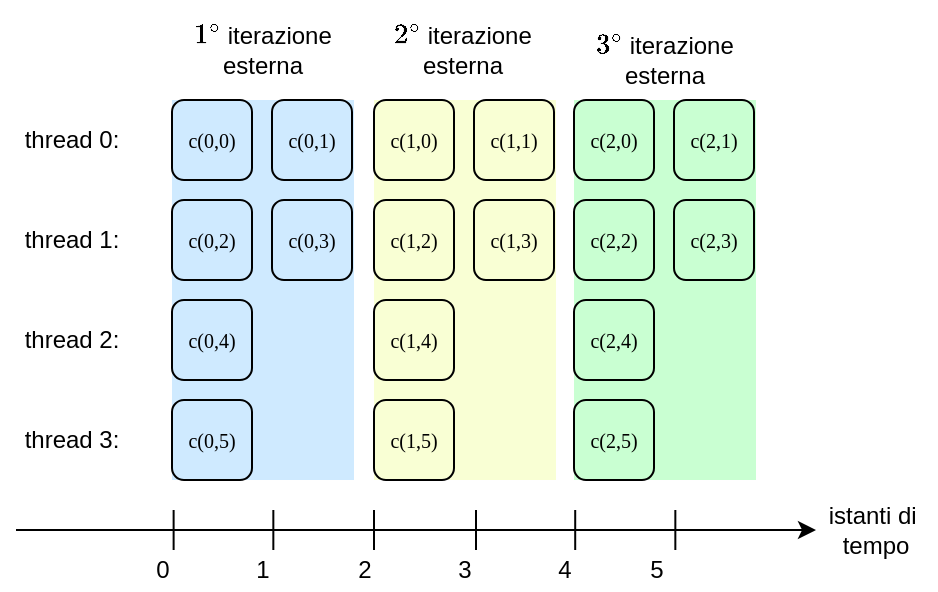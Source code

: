 <mxfile version="24.7.17">
  <diagram name="Pagina-1" id="r82ZDPYSJw3-WVpSnr3U">
    <mxGraphModel dx="802" dy="461" grid="1" gridSize="10" guides="1" tooltips="1" connect="1" arrows="1" fold="1" page="1" pageScale="1" pageWidth="827" pageHeight="1169" math="1" shadow="0">
      <root>
        <mxCell id="0" />
        <mxCell id="1" parent="0" />
        <mxCell id="0NcazuiiNFSr5XM73g2q-91" value="" style="rounded=0;whiteSpace=wrap;html=1;fillColor=#F9FFD4;strokeColor=none;gradientColor=none;" parent="1" vertex="1">
          <mxGeometry x="460" y="240" width="91" height="190" as="geometry" />
        </mxCell>
        <mxCell id="0NcazuiiNFSr5XM73g2q-92" value="" style="rounded=0;whiteSpace=wrap;html=1;fillColor=#C9FFD2;strokeColor=none;gradientColor=none;" parent="1" vertex="1">
          <mxGeometry x="560" y="240" width="91" height="190" as="geometry" />
        </mxCell>
        <mxCell id="0NcazuiiNFSr5XM73g2q-93" value="" style="rounded=0;whiteSpace=wrap;html=1;fillColor=#CFEAFF;strokeColor=none;gradientColor=none;" parent="1" vertex="1">
          <mxGeometry x="359" y="240" width="91" height="190" as="geometry" />
        </mxCell>
        <mxCell id="0NcazuiiNFSr5XM73g2q-94" value="thread 0:" style="text;html=1;align=center;verticalAlign=middle;whiteSpace=wrap;rounded=0;" parent="1" vertex="1">
          <mxGeometry x="279" y="240" width="60" height="40" as="geometry" />
        </mxCell>
        <mxCell id="0NcazuiiNFSr5XM73g2q-95" value="thread 1:" style="text;html=1;align=center;verticalAlign=middle;whiteSpace=wrap;rounded=0;" parent="1" vertex="1">
          <mxGeometry x="279" y="290" width="60" height="40" as="geometry" />
        </mxCell>
        <mxCell id="0NcazuiiNFSr5XM73g2q-96" value="thread 2:" style="text;html=1;align=center;verticalAlign=middle;whiteSpace=wrap;rounded=0;" parent="1" vertex="1">
          <mxGeometry x="279" y="340" width="60" height="40" as="geometry" />
        </mxCell>
        <mxCell id="0NcazuiiNFSr5XM73g2q-97" value="thread 3:" style="text;html=1;align=center;verticalAlign=middle;whiteSpace=wrap;rounded=0;fontColor=#000000;" parent="1" vertex="1">
          <mxGeometry x="279" y="390" width="60" height="40" as="geometry" />
        </mxCell>
        <mxCell id="0NcazuiiNFSr5XM73g2q-98" value="c(0,0)" style="rounded=1;whiteSpace=wrap;html=1;fillColor=none;fontFamily=Lucida Console;fontSize=10;" parent="1" vertex="1">
          <mxGeometry x="359" y="240" width="40" height="40" as="geometry" />
        </mxCell>
        <mxCell id="0NcazuiiNFSr5XM73g2q-99" value="&lt;span style=&quot;font-family: &amp;quot;Lucida Console&amp;quot;; font-size: 10px;&quot;&gt;c(0,1)&lt;/span&gt;" style="rounded=1;whiteSpace=wrap;html=1;fillColor=none;" parent="1" vertex="1">
          <mxGeometry x="409" y="240" width="40" height="40" as="geometry" />
        </mxCell>
        <mxCell id="0NcazuiiNFSr5XM73g2q-100" value="c(0,2)" style="rounded=1;whiteSpace=wrap;html=1;fillColor=none;fontFamily=Lucida Console;fontSize=10;" parent="1" vertex="1">
          <mxGeometry x="359" y="290" width="40" height="40" as="geometry" />
        </mxCell>
        <mxCell id="0NcazuiiNFSr5XM73g2q-101" value="&lt;span style=&quot;font-family: &amp;quot;Lucida Console&amp;quot;; font-size: 10px;&quot;&gt;c(0,3)&lt;/span&gt;" style="rounded=1;whiteSpace=wrap;html=1;fillColor=none;" parent="1" vertex="1">
          <mxGeometry x="409" y="290" width="40" height="40" as="geometry" />
        </mxCell>
        <mxCell id="0NcazuiiNFSr5XM73g2q-102" value="c(0,4)" style="rounded=1;whiteSpace=wrap;html=1;fillColor=none;fontFamily=Lucida Console;fontSize=10;" parent="1" vertex="1">
          <mxGeometry x="359" y="340" width="40" height="40" as="geometry" />
        </mxCell>
        <mxCell id="0NcazuiiNFSr5XM73g2q-103" value="c(0,5)" style="rounded=1;whiteSpace=wrap;html=1;fillColor=none;fontFamily=Lucida Console;fontSize=10;" parent="1" vertex="1">
          <mxGeometry x="359" y="390" width="40" height="40" as="geometry" />
        </mxCell>
        <mxCell id="0NcazuiiNFSr5XM73g2q-104" value="c(1,0)" style="rounded=1;whiteSpace=wrap;html=1;fillColor=none;fontFamily=Lucida Console;fontSize=10;" parent="1" vertex="1">
          <mxGeometry x="460" y="240" width="40" height="40" as="geometry" />
        </mxCell>
        <mxCell id="0NcazuiiNFSr5XM73g2q-105" value="&lt;span style=&quot;font-family: &amp;quot;Lucida Console&amp;quot;; font-size: 10px;&quot;&gt;c(1,1)&lt;/span&gt;" style="rounded=1;whiteSpace=wrap;html=1;fillColor=none;" parent="1" vertex="1">
          <mxGeometry x="510" y="240" width="40" height="40" as="geometry" />
        </mxCell>
        <mxCell id="0NcazuiiNFSr5XM73g2q-106" value="c(1,2)" style="rounded=1;whiteSpace=wrap;html=1;fillColor=none;fontFamily=Lucida Console;fontSize=10;" parent="1" vertex="1">
          <mxGeometry x="460" y="290" width="40" height="40" as="geometry" />
        </mxCell>
        <mxCell id="0NcazuiiNFSr5XM73g2q-107" value="&lt;span style=&quot;font-family: &amp;quot;Lucida Console&amp;quot;; font-size: 10px;&quot;&gt;c(1,3)&lt;/span&gt;" style="rounded=1;whiteSpace=wrap;html=1;fillColor=none;" parent="1" vertex="1">
          <mxGeometry x="510" y="290" width="40" height="40" as="geometry" />
        </mxCell>
        <mxCell id="0NcazuiiNFSr5XM73g2q-108" value="c(1,4)" style="rounded=1;whiteSpace=wrap;html=1;fillColor=none;fontFamily=Lucida Console;fontSize=10;" parent="1" vertex="1">
          <mxGeometry x="460" y="340" width="40" height="40" as="geometry" />
        </mxCell>
        <mxCell id="0NcazuiiNFSr5XM73g2q-109" value="c(1,5)" style="rounded=1;whiteSpace=wrap;html=1;fillColor=none;fontFamily=Lucida Console;fontSize=10;" parent="1" vertex="1">
          <mxGeometry x="460" y="390" width="40" height="40" as="geometry" />
        </mxCell>
        <mxCell id="0NcazuiiNFSr5XM73g2q-110" value="c(2,0)" style="rounded=1;whiteSpace=wrap;html=1;fillColor=none;fontFamily=Lucida Console;fontSize=10;" parent="1" vertex="1">
          <mxGeometry x="560" y="240" width="40" height="40" as="geometry" />
        </mxCell>
        <mxCell id="0NcazuiiNFSr5XM73g2q-111" value="&lt;span style=&quot;font-family: &amp;quot;Lucida Console&amp;quot;; font-size: 10px;&quot;&gt;c(2,1)&lt;/span&gt;" style="rounded=1;whiteSpace=wrap;html=1;fillColor=none;" parent="1" vertex="1">
          <mxGeometry x="610" y="240" width="40" height="40" as="geometry" />
        </mxCell>
        <mxCell id="0NcazuiiNFSr5XM73g2q-112" value="c(2,2)" style="rounded=1;whiteSpace=wrap;html=1;fillColor=none;fontFamily=Lucida Console;fontSize=10;" parent="1" vertex="1">
          <mxGeometry x="560" y="290" width="40" height="40" as="geometry" />
        </mxCell>
        <mxCell id="0NcazuiiNFSr5XM73g2q-113" value="&lt;span style=&quot;font-family: &amp;quot;Lucida Console&amp;quot;; font-size: 10px;&quot;&gt;c(2,3)&lt;/span&gt;" style="rounded=1;whiteSpace=wrap;html=1;fillColor=none;" parent="1" vertex="1">
          <mxGeometry x="610" y="290" width="40" height="40" as="geometry" />
        </mxCell>
        <mxCell id="0NcazuiiNFSr5XM73g2q-114" value="c(2,4)" style="rounded=1;whiteSpace=wrap;html=1;fillColor=none;fontFamily=Lucida Console;fontSize=10;" parent="1" vertex="1">
          <mxGeometry x="560" y="340" width="40" height="40" as="geometry" />
        </mxCell>
        <mxCell id="0NcazuiiNFSr5XM73g2q-115" value="c(2,5)" style="rounded=1;whiteSpace=wrap;html=1;fillColor=none;fontFamily=Lucida Console;fontSize=10;" parent="1" vertex="1">
          <mxGeometry x="560" y="390" width="40" height="40" as="geometry" />
        </mxCell>
        <mxCell id="0NcazuiiNFSr5XM73g2q-116" value="\(1^\circ\) iterazione esterna" style="text;html=1;align=center;verticalAlign=middle;whiteSpace=wrap;rounded=0;" parent="1" vertex="1">
          <mxGeometry x="359" y="190" width="91" height="50" as="geometry" />
        </mxCell>
        <mxCell id="0NcazuiiNFSr5XM73g2q-117" value="\(2^\circ\) iterazione esterna" style="text;html=1;align=center;verticalAlign=middle;whiteSpace=wrap;rounded=0;" parent="1" vertex="1">
          <mxGeometry x="459" y="190" width="91" height="50" as="geometry" />
        </mxCell>
        <mxCell id="0NcazuiiNFSr5XM73g2q-118" value="\(3^\circ\)&amp;nbsp;iterazione esterna" style="text;html=1;align=center;verticalAlign=middle;whiteSpace=wrap;rounded=0;" parent="1" vertex="1">
          <mxGeometry x="560" y="200" width="91" height="40" as="geometry" />
        </mxCell>
        <mxCell id="Z-Aj-kBgifs0zt67aA0C-15" value="" style="endArrow=classic;html=1;rounded=0;" edge="1" parent="1" target="Z-Aj-kBgifs0zt67aA0C-16">
          <mxGeometry width="50" height="50" relative="1" as="geometry">
            <mxPoint x="281" y="455" as="sourcePoint" />
            <mxPoint x="711" y="455" as="targetPoint" />
          </mxGeometry>
        </mxCell>
        <mxCell id="Z-Aj-kBgifs0zt67aA0C-16" value="istanti di&amp;nbsp;&lt;div&gt;tempo&lt;/div&gt;" style="text;html=1;align=center;verticalAlign=middle;whiteSpace=wrap;rounded=0;" vertex="1" parent="1">
          <mxGeometry x="681" y="440" width="60" height="30" as="geometry" />
        </mxCell>
        <mxCell id="Z-Aj-kBgifs0zt67aA0C-17" value="" style="endArrow=none;html=1;rounded=0;" edge="1" parent="1">
          <mxGeometry width="50" height="50" relative="1" as="geometry">
            <mxPoint x="359.81" y="465" as="sourcePoint" />
            <mxPoint x="359.81" y="445" as="targetPoint" />
          </mxGeometry>
        </mxCell>
        <mxCell id="Z-Aj-kBgifs0zt67aA0C-18" value="" style="endArrow=none;html=1;rounded=0;" edge="1" parent="1">
          <mxGeometry width="50" height="50" relative="1" as="geometry">
            <mxPoint x="409.67" y="465" as="sourcePoint" />
            <mxPoint x="409.67" y="445" as="targetPoint" />
          </mxGeometry>
        </mxCell>
        <mxCell id="Z-Aj-kBgifs0zt67aA0C-19" value="" style="endArrow=none;html=1;rounded=0;" edge="1" parent="1">
          <mxGeometry width="50" height="50" relative="1" as="geometry">
            <mxPoint x="460" y="465" as="sourcePoint" />
            <mxPoint x="460" y="445" as="targetPoint" />
          </mxGeometry>
        </mxCell>
        <mxCell id="Z-Aj-kBgifs0zt67aA0C-20" value="" style="endArrow=none;html=1;rounded=0;" edge="1" parent="1">
          <mxGeometry width="50" height="50" relative="1" as="geometry">
            <mxPoint x="511" y="465" as="sourcePoint" />
            <mxPoint x="511" y="445" as="targetPoint" />
          </mxGeometry>
        </mxCell>
        <mxCell id="Z-Aj-kBgifs0zt67aA0C-21" value="" style="endArrow=none;html=1;rounded=0;" edge="1" parent="1">
          <mxGeometry width="50" height="50" relative="1" as="geometry">
            <mxPoint x="560.6" y="465" as="sourcePoint" />
            <mxPoint x="560.6" y="445" as="targetPoint" />
          </mxGeometry>
        </mxCell>
        <mxCell id="Z-Aj-kBgifs0zt67aA0C-22" value="" style="endArrow=none;html=1;rounded=0;" edge="1" parent="1">
          <mxGeometry width="50" height="50" relative="1" as="geometry">
            <mxPoint x="610.67" y="465" as="sourcePoint" />
            <mxPoint x="610.67" y="445" as="targetPoint" />
          </mxGeometry>
        </mxCell>
        <mxCell id="Z-Aj-kBgifs0zt67aA0C-23" value="0" style="text;html=1;align=center;verticalAlign=middle;whiteSpace=wrap;rounded=0;" vertex="1" parent="1">
          <mxGeometry x="349" y="465" width="11" height="20" as="geometry" />
        </mxCell>
        <mxCell id="Z-Aj-kBgifs0zt67aA0C-24" value="1" style="text;html=1;align=center;verticalAlign=middle;whiteSpace=wrap;rounded=0;" vertex="1" parent="1">
          <mxGeometry x="399" y="465" width="11" height="20" as="geometry" />
        </mxCell>
        <mxCell id="Z-Aj-kBgifs0zt67aA0C-25" value="2" style="text;html=1;align=center;verticalAlign=middle;whiteSpace=wrap;rounded=0;" vertex="1" parent="1">
          <mxGeometry x="450" y="465" width="11" height="20" as="geometry" />
        </mxCell>
        <mxCell id="Z-Aj-kBgifs0zt67aA0C-26" value="3" style="text;html=1;align=center;verticalAlign=middle;whiteSpace=wrap;rounded=0;" vertex="1" parent="1">
          <mxGeometry x="500" y="465" width="11" height="20" as="geometry" />
        </mxCell>
        <mxCell id="Z-Aj-kBgifs0zt67aA0C-27" value="4" style="text;html=1;align=center;verticalAlign=middle;whiteSpace=wrap;rounded=0;" vertex="1" parent="1">
          <mxGeometry x="550" y="465" width="11" height="20" as="geometry" />
        </mxCell>
        <mxCell id="Z-Aj-kBgifs0zt67aA0C-28" value="5" style="text;html=1;align=center;verticalAlign=middle;whiteSpace=wrap;rounded=0;" vertex="1" parent="1">
          <mxGeometry x="596" y="465" width="11" height="20" as="geometry" />
        </mxCell>
      </root>
    </mxGraphModel>
  </diagram>
</mxfile>
